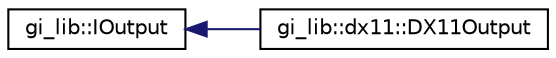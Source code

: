 digraph "Graphical Class Hierarchy"
{
  edge [fontname="Helvetica",fontsize="10",labelfontname="Helvetica",labelfontsize="10"];
  node [fontname="Helvetica",fontsize="10",shape=record];
  rankdir="LR";
  Node1 [label="gi_lib::IOutput",height=0.2,width=0.4,color="black", fillcolor="white", style="filled",URL="$classgi__lib_1_1_i_output.html",tooltip="Interface used to display an image to an output. "];
  Node1 -> Node2 [dir="back",color="midnightblue",fontsize="10",style="solid",fontname="Helvetica"];
  Node2 [label="gi_lib::dx11::DX11Output",height=0.2,width=0.4,color="black", fillcolor="white", style="filled",URL="$classgi__lib_1_1dx11_1_1_d_x11_output.html",tooltip="DirectX11 object used to display an image to an output. "];
}
